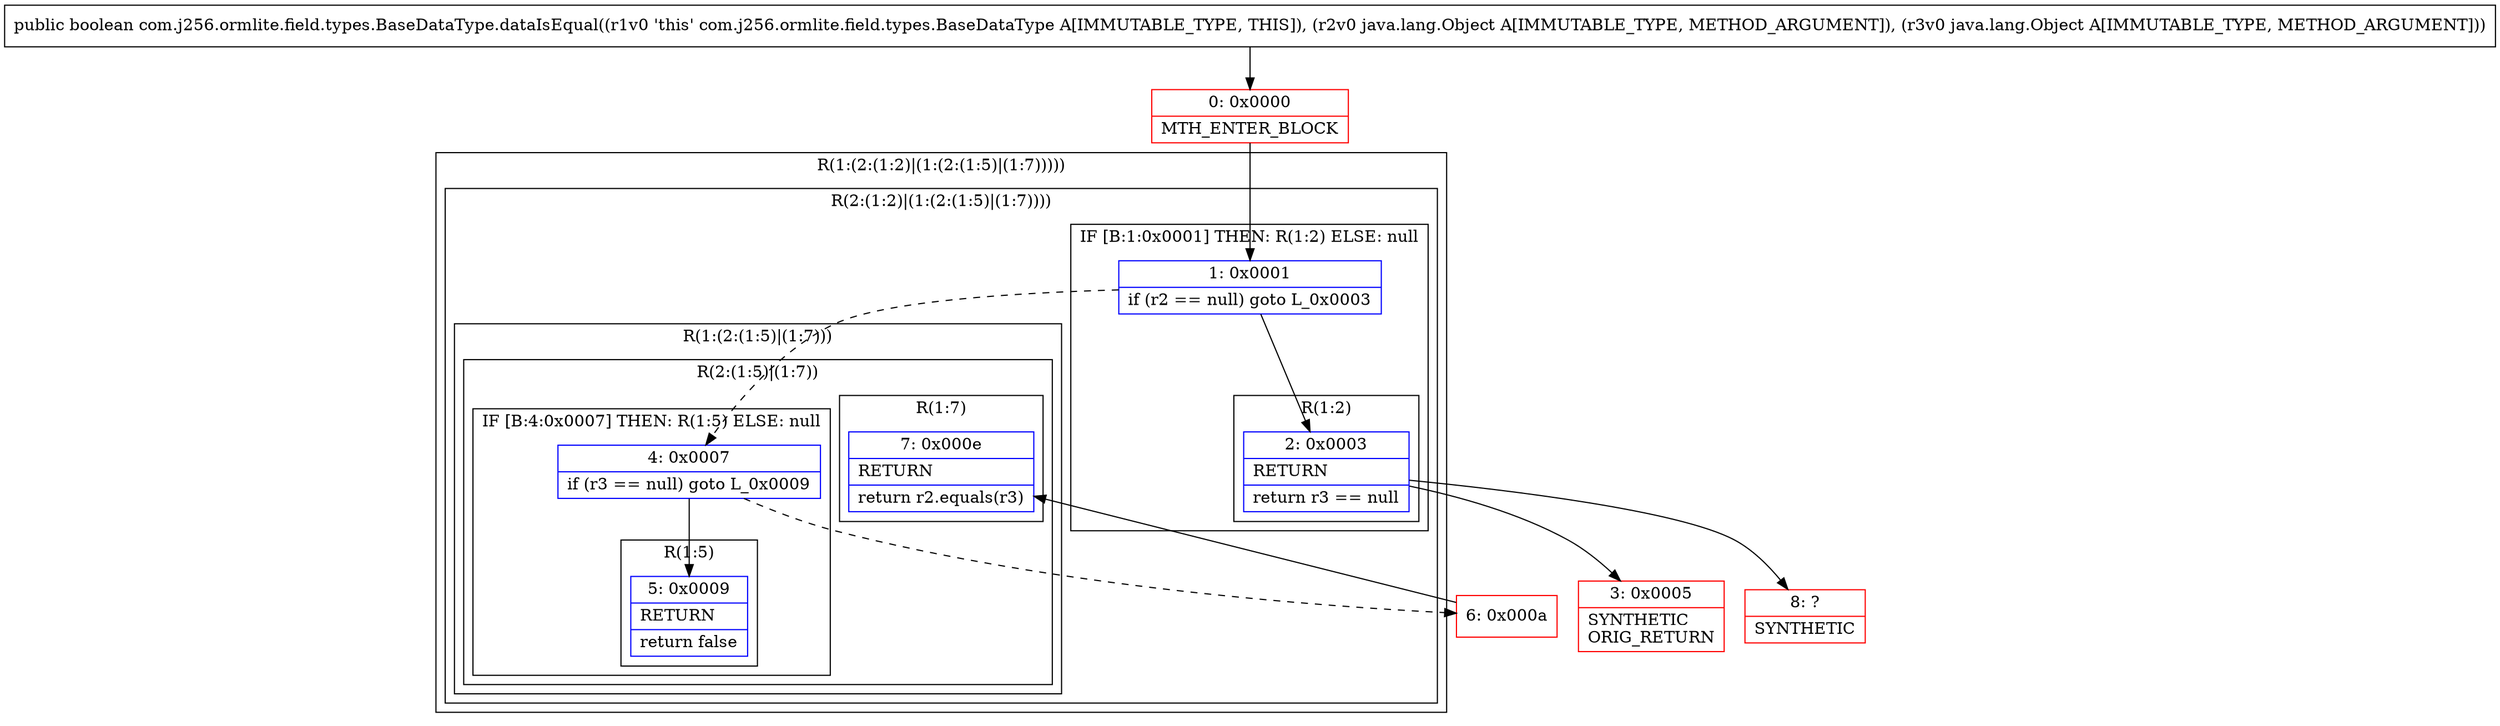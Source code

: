 digraph "CFG forcom.j256.ormlite.field.types.BaseDataType.dataIsEqual(Ljava\/lang\/Object;Ljava\/lang\/Object;)Z" {
subgraph cluster_Region_1087360188 {
label = "R(1:(2:(1:2)|(1:(2:(1:5)|(1:7)))))";
node [shape=record,color=blue];
subgraph cluster_Region_594147400 {
label = "R(2:(1:2)|(1:(2:(1:5)|(1:7))))";
node [shape=record,color=blue];
subgraph cluster_IfRegion_1198320241 {
label = "IF [B:1:0x0001] THEN: R(1:2) ELSE: null";
node [shape=record,color=blue];
Node_1 [shape=record,label="{1\:\ 0x0001|if (r2 == null) goto L_0x0003\l}"];
subgraph cluster_Region_1947632820 {
label = "R(1:2)";
node [shape=record,color=blue];
Node_2 [shape=record,label="{2\:\ 0x0003|RETURN\l|return r3 == null\l}"];
}
}
subgraph cluster_Region_1241652390 {
label = "R(1:(2:(1:5)|(1:7)))";
node [shape=record,color=blue];
subgraph cluster_Region_650446358 {
label = "R(2:(1:5)|(1:7))";
node [shape=record,color=blue];
subgraph cluster_IfRegion_106586077 {
label = "IF [B:4:0x0007] THEN: R(1:5) ELSE: null";
node [shape=record,color=blue];
Node_4 [shape=record,label="{4\:\ 0x0007|if (r3 == null) goto L_0x0009\l}"];
subgraph cluster_Region_1177114758 {
label = "R(1:5)";
node [shape=record,color=blue];
Node_5 [shape=record,label="{5\:\ 0x0009|RETURN\l|return false\l}"];
}
}
subgraph cluster_Region_479497161 {
label = "R(1:7)";
node [shape=record,color=blue];
Node_7 [shape=record,label="{7\:\ 0x000e|RETURN\l|return r2.equals(r3)\l}"];
}
}
}
}
}
Node_0 [shape=record,color=red,label="{0\:\ 0x0000|MTH_ENTER_BLOCK\l}"];
Node_3 [shape=record,color=red,label="{3\:\ 0x0005|SYNTHETIC\lORIG_RETURN\l}"];
Node_6 [shape=record,color=red,label="{6\:\ 0x000a}"];
Node_8 [shape=record,color=red,label="{8\:\ ?|SYNTHETIC\l}"];
MethodNode[shape=record,label="{public boolean com.j256.ormlite.field.types.BaseDataType.dataIsEqual((r1v0 'this' com.j256.ormlite.field.types.BaseDataType A[IMMUTABLE_TYPE, THIS]), (r2v0 java.lang.Object A[IMMUTABLE_TYPE, METHOD_ARGUMENT]), (r3v0 java.lang.Object A[IMMUTABLE_TYPE, METHOD_ARGUMENT])) }"];
MethodNode -> Node_0;
Node_1 -> Node_2;
Node_1 -> Node_4[style=dashed];
Node_2 -> Node_3;
Node_2 -> Node_8;
Node_4 -> Node_5;
Node_4 -> Node_6[style=dashed];
Node_0 -> Node_1;
Node_6 -> Node_7;
}

